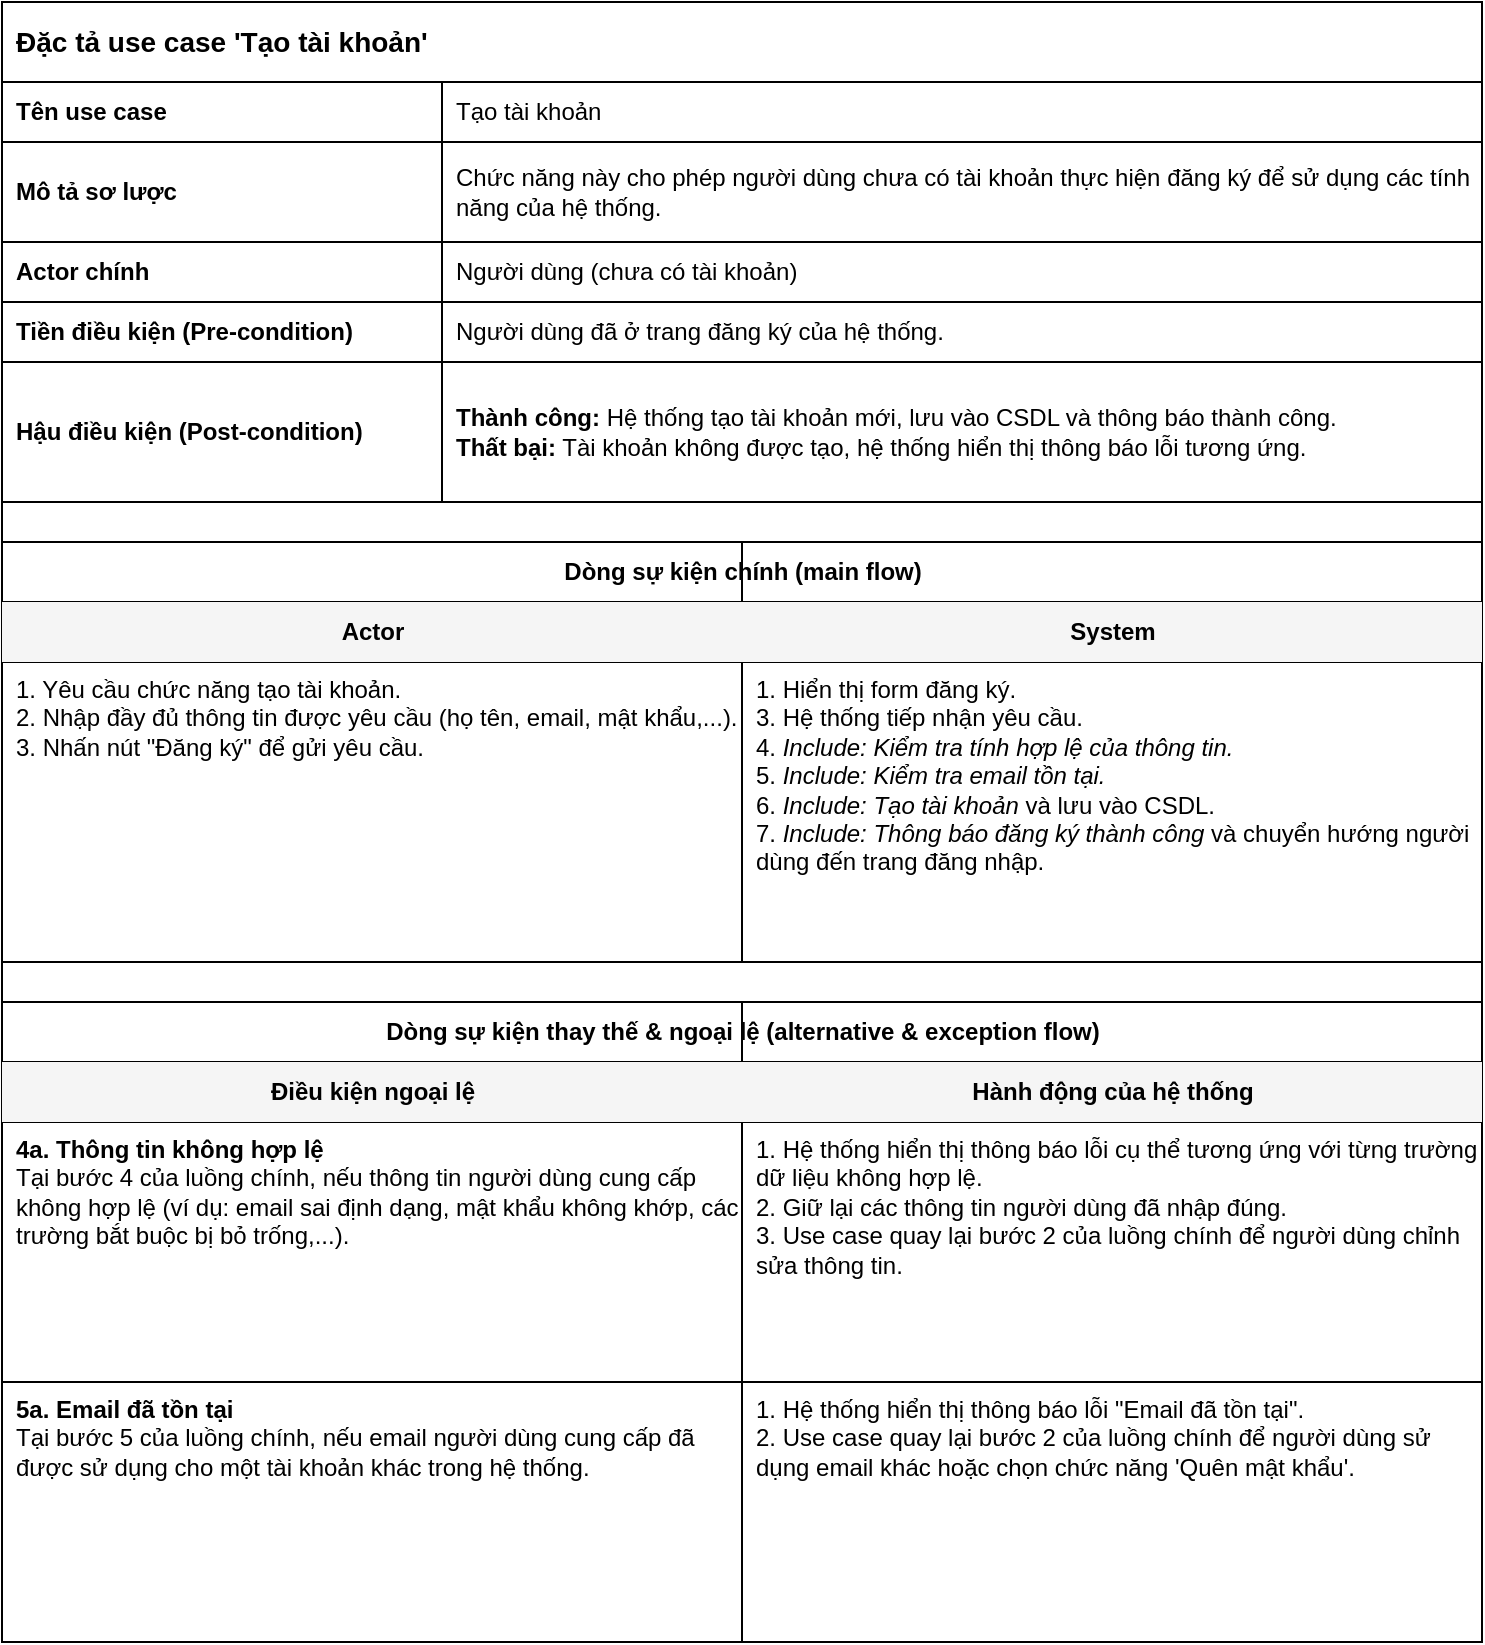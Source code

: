 <mxfile version="27.2.0">
  <diagram name="Professional Use Case Specification" id="C5R2a8hJkL3vQpY9zR1_prof_final_fixed">
    <mxGraphModel dx="1138" dy="408" grid="1" gridSize="10" guides="1" tooltips="1" connect="1" arrows="1" fold="1" page="1" pageScale="1" pageWidth="827" pageHeight="1169" background="#ffffff" math="0" shadow="0">
      <root>
        <mxCell id="0" />
        <mxCell id="1" parent="0" />
        <mxCell id="spec-container-prof" value="" style="rounded=0;whiteSpace=wrap;html=1;shadow=0;strokeWidth=1;fillColor=none;verticalAlign=top;align=left;spacingLeft=10;spacingTop=10;" parent="1" vertex="1">
          <mxGeometry x="40" y="40" width="740" height="820" as="geometry" />
        </mxCell>
        <mxCell id="title-prof" value="&lt;b style=&quot;font-size: 14px;&quot;&gt;Đặc tả use case &#39;Tạo tài khoản&#39;&lt;/b&gt;" style="text;html=1;strokeColor=none;fillColor=none;align=left;verticalAlign=middle;whiteSpace=wrap;rounded=0;spacingLeft=5;fontFamily=Helvetica;" parent="spec-container-prof" vertex="1">
          <mxGeometry width="740" height="40" as="geometry" />
        </mxCell>
        <mxCell id="table-info" value="" style="shape=table;startSize=0;container=1;collapsible=0;childLayout=tableLayout;fixedRows=1;rowLines=1;fontStyle=0;align=center;resizeLast=1;fontFamily=Helvetica;fontSize=12;" parent="spec-container-prof" vertex="1">
          <mxGeometry y="40" width="740" height="210" as="geometry" />
        </mxCell>
        <mxCell id="info-row1" style="shape=tableRow;horizontal=0;startSize=0;swimlaneHead=0;swimlaneBody=0;top=0;left=0;bottom=0;right=0;collapsible=0;dropTarget=0;fillColor=none;" parent="table-info" vertex="1">
          <mxGeometry width="740" height="30" as="geometry" />
        </mxCell>
        <mxCell id="info-r1c1" value="&lt;b&gt;Tên use case&lt;/b&gt;" style="shape=partialRectangle;html=1;collapsible=0;dropTarget=0;pointerEvents=0;fillColor=none;top=0;left=0;bottom=0;right=0;strokeColor=inherit;align=left;verticalAlign=middle;spacingLeft=5;" parent="info-row1" vertex="1">
          <mxGeometry width="220" height="30" as="geometry" />
        </mxCell>
        <mxCell id="info-r1c2" value="Tạo tài khoản" style="shape=partialRectangle;html=1;collapsible=0;dropTarget=0;pointerEvents=0;fillColor=none;top=0;left=0;bottom=0;right=0;strokeColor=inherit;align=left;verticalAlign=middle;spacingLeft=5;" parent="info-row1" vertex="1">
          <mxGeometry x="220" width="520" height="30" as="geometry" />
        </mxCell>
        <mxCell id="info-row2" style="shape=tableRow;horizontal=0;startSize=0;swimlaneHead=0;swimlaneBody=0;top=0;left=0;bottom=0;right=0;collapsible=0;dropTarget=0;fillColor=none;" parent="table-info" vertex="1">
          <mxGeometry y="30" width="740" height="50" as="geometry" />
        </mxCell>
        <mxCell id="info-r2c1" value="&lt;b&gt;Mô tả sơ lược&lt;/b&gt;" style="shape=partialRectangle;html=1;collapsible=0;dropTarget=0;pointerEvents=0;fillColor=none;top=0;left=0;bottom=0;right=0;strokeColor=inherit;align=left;verticalAlign=middle;spacingLeft=5;whiteSpace=wrap;" parent="info-row2" vertex="1">
          <mxGeometry width="220" height="50" as="geometry" />
        </mxCell>
        <mxCell id="info-r2c2" value="Chức năng này cho phép người dùng chưa có tài khoản thực hiện đăng ký để sử dụng các tính năng của hệ thống." style="shape=partialRectangle;html=1;collapsible=0;dropTarget=0;pointerEvents=0;fillColor=none;top=0;left=0;bottom=0;right=0;strokeColor=inherit;align=left;verticalAlign=middle;spacingLeft=5;whiteSpace=wrap;" parent="info-row2" vertex="1">
          <mxGeometry x="220" width="520" height="50" as="geometry" />
        </mxCell>
        <mxCell id="info-row3" style="shape=tableRow;horizontal=0;startSize=0;swimlaneHead=0;swimlaneBody=0;top=0;left=0;bottom=0;right=0;collapsible=0;dropTarget=0;fillColor=none;" parent="table-info" vertex="1">
          <mxGeometry y="80" width="740" height="30" as="geometry" />
        </mxCell>
        <mxCell id="info-r3c1" value="&lt;b&gt;Actor chính&lt;/b&gt;" style="shape=partialRectangle;html=1;collapsible=0;dropTarget=0;pointerEvents=0;fillColor=none;top=0;left=0;bottom=0;right=0;strokeColor=inherit;align=left;verticalAlign=middle;spacingLeft=5;" parent="info-row3" vertex="1">
          <mxGeometry width="220" height="30" as="geometry" />
        </mxCell>
        <mxCell id="info-r3c2" value="Người dùng (chưa có tài khoản)" style="shape=partialRectangle;html=1;collapsible=0;dropTarget=0;pointerEvents=0;fillColor=none;top=0;left=0;bottom=0;right=0;strokeColor=inherit;align=left;verticalAlign=middle;spacingLeft=5;" parent="info-row3" vertex="1">
          <mxGeometry x="220" width="520" height="30" as="geometry" />
        </mxCell>
        <mxCell id="info-row4" style="shape=tableRow;horizontal=0;startSize=0;swimlaneHead=0;swimlaneBody=0;top=0;left=0;bottom=0;right=0;collapsible=0;dropTarget=0;fillColor=none;" parent="table-info" vertex="1">
          <mxGeometry y="110" width="740" height="30" as="geometry" />
        </mxCell>
        <mxCell id="info-r4c1" value="&lt;b&gt;Tiền điều kiện (Pre-condition)&lt;/b&gt;" style="shape=partialRectangle;html=1;collapsible=0;dropTarget=0;pointerEvents=0;fillColor=none;top=0;left=0;bottom=0;right=0;strokeColor=inherit;align=left;verticalAlign=middle;spacingLeft=5;" parent="info-row4" vertex="1">
          <mxGeometry width="220" height="30" as="geometry" />
        </mxCell>
        <mxCell id="info-r4c2" value="Người dùng đã ở trang đăng ký của hệ thống." style="shape=partialRectangle;html=1;collapsible=0;dropTarget=0;pointerEvents=0;fillColor=none;top=0;left=0;bottom=0;right=0;strokeColor=inherit;align=left;verticalAlign=middle;spacingLeft=5;" parent="info-row4" vertex="1">
          <mxGeometry x="220" width="520" height="30" as="geometry" />
        </mxCell>
        <mxCell id="info-row5" style="shape=tableRow;horizontal=0;startSize=0;swimlaneHead=0;swimlaneBody=0;top=0;left=0;bottom=0;right=0;collapsible=0;dropTarget=0;fillColor=none;" parent="table-info" vertex="1">
          <mxGeometry y="140" width="740" height="70" as="geometry" />
        </mxCell>
        <mxCell id="info-r5c1" value="&lt;b&gt;Hậu điều kiện (Post-condition)&lt;/b&gt;" style="shape=partialRectangle;html=1;collapsible=0;dropTarget=0;pointerEvents=0;fillColor=none;top=0;left=0;bottom=0;right=0;strokeColor=inherit;align=left;verticalAlign=middle;spacingLeft=5;whiteSpace=wrap;" parent="info-row5" vertex="1">
          <mxGeometry width="220" height="70" as="geometry" />
        </mxCell>
        <mxCell id="info-r5c2" value="&lt;b&gt;Thành công:&lt;/b&gt; Hệ thống tạo tài khoản mới, lưu vào CSDL và thông báo thành công.&lt;br&gt;&lt;b&gt;Thất bại:&lt;/b&gt; Tài khoản không được tạo, hệ thống hiển thị thông báo lỗi tương ứng." style="shape=partialRectangle;html=1;collapsible=0;dropTarget=0;pointerEvents=0;fillColor=none;top=0;left=0;bottom=0;right=0;strokeColor=inherit;align=left;verticalAlign=middle;spacingLeft=5;whiteSpace=wrap;" parent="info-row5" vertex="1">
          <mxGeometry x="220" width="520" height="70" as="geometry" />
        </mxCell>
        <mxCell id="table-mainflow-prof" value="" style="shape=table;startSize=0;container=1;collapsible=0;childLayout=tableLayout;fixedRows=1;rowLines=1;fontStyle=0;align=center;resizeLast=1;fontFamily=Helvetica;fontSize=12;" parent="spec-container-prof" vertex="1">
          <mxGeometry y="270" width="740" height="210" as="geometry" />
        </mxCell>
        <mxCell id="mainflow-title-row" style="shape=tableRow;horizontal=0;startSize=0;swimlaneHead=0;swimlaneBody=0;top=0;left=0;bottom=0;right=0;collapsible=0;dropTarget=0;fillColor=none;" parent="table-mainflow-prof" vertex="1">
          <mxGeometry width="740" height="30" as="geometry" />
        </mxCell>
        <mxCell id="mainflow-title-cell" value="&lt;b&gt;Dòng sự kiện chính (main flow)&lt;/b&gt;" style="shape=partialRectangle;html=1;collapsible=0;dropTarget=0;pointerEvents=0;fillColor=none;top=0;left=0;bottom=0;right=0;strokeColor=inherit;align=center;verticalAlign=middle;" parent="mainflow-title-row" vertex="1">
          <mxGeometry width="740" height="30" as="geometry" />
        </mxCell>
        <mxCell id="mainflow-header-row" style="shape=tableRow;horizontal=0;startSize=0;swimlaneHead=0;swimlaneBody=0;top=0;left=0;bottom=0;right=0;collapsible=0;dropTarget=0;fillColor=#f5f5f5;" parent="table-mainflow-prof" vertex="1">
          <mxGeometry y="30" width="740" height="30" as="geometry" />
        </mxCell>
        <mxCell id="mainflow-h1" value="&lt;b&gt;Actor&lt;/b&gt;" style="shape=partialRectangle;html=1;collapsible=0;dropTarget=0;pointerEvents=0;fillColor=none;top=0;left=0;bottom=0;right=0;strokeColor=inherit;align=center;verticalAlign=middle;" parent="mainflow-header-row" vertex="1">
          <mxGeometry width="370" height="30" as="geometry" />
        </mxCell>
        <mxCell id="mainflow-h2" value="&lt;b&gt;System&lt;/b&gt;" style="shape=partialRectangle;html=1;collapsible=0;dropTarget=0;pointerEvents=0;fillColor=none;top=0;left=0;bottom=0;right=0;strokeColor=inherit;align=center;verticalAlign=middle;" parent="mainflow-header-row" vertex="1">
          <mxGeometry x="370" width="370" height="30" as="geometry" />
        </mxCell>
        <mxCell id="mainflow-content-row" style="shape=tableRow;horizontal=0;startSize=0;swimlaneHead=0;swimlaneBody=0;top=0;left=0;bottom=0;right=0;collapsible=0;dropTarget=0;fillColor=none;" parent="table-mainflow-prof" vertex="1">
          <mxGeometry y="60" width="740" height="150" as="geometry" />
        </mxCell>
        <mxCell id="mainflow-r1c1" value="1. Yêu cầu chức năng tạo tài khoản.&lt;br&gt;2. Nhập đầy đủ thông tin được yêu cầu (họ tên, email, mật khẩu,...).&lt;br&gt;3. Nhấn nút &quot;Đăng ký&quot; để gửi yêu cầu." style="shape=partialRectangle;html=1;collapsible=0;dropTarget=0;pointerEvents=0;fillColor=none;top=0;left=0;bottom=0;right=0;strokeColor=inherit;align=left;verticalAlign=top;whiteSpace=wrap;spacingLeft=5;" parent="mainflow-content-row" vertex="1">
          <mxGeometry width="370" height="150" as="geometry" />
        </mxCell>
        <mxCell id="mainflow-r1c2" value="1. Hiển thị form đăng ký.&lt;br&gt;3. Hệ thống tiếp nhận yêu cầu.&lt;br&gt;4. &lt;i&gt;Include: Kiểm tra tính hợp lệ của thông tin.&lt;/i&gt;&lt;br&gt;5. &lt;i&gt;Include: Kiểm tra email tồn tại.&lt;/i&gt;&lt;br&gt;6. &lt;i&gt;Include: Tạo tài khoản&lt;/i&gt; và lưu vào CSDL.&lt;br&gt;7. &lt;i&gt;Include: Thông báo đăng ký thành công&lt;/i&gt; và chuyển hướng người dùng đến trang đăng nhập." style="shape=partialRectangle;html=1;collapsible=0;dropTarget=0;pointerEvents=0;fillColor=none;top=0;left=0;bottom=0;right=0;strokeColor=inherit;align=left;verticalAlign=top;whiteSpace=wrap;spacingLeft=5;" parent="mainflow-content-row" vertex="1">
          <mxGeometry x="370" width="370" height="150" as="geometry" />
        </mxCell>
        <mxCell id="table-exceptionflow-prof" value="" style="shape=table;startSize=0;container=1;collapsible=0;childLayout=tableLayout;fixedRows=1;rowLines=1;fontStyle=0;align=center;resizeLast=1;fontFamily=Helvetica;fontSize=12;" parent="spec-container-prof" vertex="1">
          <mxGeometry y="500" width="740" height="320" as="geometry" />
        </mxCell>
        <mxCell id="exceptionflow-title-row" style="shape=tableRow;horizontal=0;startSize=0;swimlaneHead=0;swimlaneBody=0;top=0;left=0;bottom=0;right=0;collapsible=0;dropTarget=0;fillColor=none;" parent="table-exceptionflow-prof" vertex="1">
          <mxGeometry width="740" height="30" as="geometry" />
        </mxCell>
        <mxCell id="exceptionflow-title-cell" value="&lt;b&gt;Dòng sự kiện thay thế &amp;amp; ngoại lệ (alternative &amp;amp; exception flow)&lt;/b&gt;" style="shape=partialRectangle;html=1;collapsible=0;dropTarget=0;pointerEvents=0;fillColor=none;top=0;left=0;bottom=0;right=0;strokeColor=inherit;align=center;verticalAlign=middle;" parent="exceptionflow-title-row" vertex="1">
          <mxGeometry width="740" height="30" as="geometry" />
        </mxCell>
        <mxCell id="exceptionflow-header-row" style="shape=tableRow;horizontal=0;startSize=0;swimlaneHead=0;swimlaneBody=0;top=0;left=0;bottom=0;right=0;collapsible=0;dropTarget=0;fillColor=#f5f5f5;" parent="table-exceptionflow-prof" vertex="1">
          <mxGeometry y="30" width="740" height="30" as="geometry" />
        </mxCell>
        <mxCell id="exceptionflow-h1" value="&lt;b&gt;Điều kiện ngoại lệ&lt;/b&gt;" style="shape=partialRectangle;html=1;collapsible=0;dropTarget=0;pointerEvents=0;fillColor=none;top=0;left=0;bottom=0;right=0;strokeColor=inherit;align=center;verticalAlign=middle;" parent="exceptionflow-header-row" vertex="1">
          <mxGeometry width="370" height="30" as="geometry" />
        </mxCell>
        <mxCell id="exceptionflow-h2" value="&lt;b&gt;Hành động của hệ thống&lt;/b&gt;" style="shape=partialRectangle;html=1;collapsible=0;dropTarget=0;pointerEvents=0;fillColor=none;top=0;left=0;bottom=0;right=0;strokeColor=inherit;align=center;verticalAlign=middle;" parent="exceptionflow-header-row" vertex="1">
          <mxGeometry x="370" width="370" height="30" as="geometry" />
        </mxCell>
        <mxCell id="exceptionflow-row1" style="shape=tableRow;horizontal=0;startSize=0;swimlaneHead=0;swimlaneBody=0;top=0;left=0;bottom=0;right=0;collapsible=0;dropTarget=0;fillColor=none;" parent="table-exceptionflow-prof" vertex="1">
          <mxGeometry y="60" width="740" height="130" as="geometry" />
        </mxCell>
        <mxCell id="exceptionflow-r1c1" value="&lt;b&gt;4a. Thông tin không hợp lệ&lt;/b&gt;&lt;br&gt;Tại bước 4 của luồng chính, nếu thông tin người dùng cung cấp không hợp lệ (ví dụ: email sai định dạng, mật khẩu không khớp, các trường bắt buộc bị bỏ trống,...)." style="shape=partialRectangle;html=1;collapsible=0;dropTarget=0;pointerEvents=0;fillColor=none;top=0;left=0;bottom=0;right=0;strokeColor=inherit;align=left;verticalAlign=top;whiteSpace=wrap;spacingLeft=5;" parent="exceptionflow-row1" vertex="1">
          <mxGeometry width="370" height="130" as="geometry" />
        </mxCell>
        <mxCell id="exceptionflow-r1c2" value="1. Hệ thống hiển thị thông báo lỗi cụ thể tương ứng với từng trường dữ liệu không hợp lệ.&lt;br&gt;2. Giữ lại các thông tin người dùng đã nhập đúng.&lt;br&gt;3. Use case quay lại bước 2 của luồng chính để người dùng chỉnh sửa thông tin." style="shape=partialRectangle;html=1;collapsible=0;dropTarget=0;pointerEvents=0;fillColor=none;top=0;left=0;bottom=0;right=0;strokeColor=inherit;align=left;verticalAlign=top;whiteSpace=wrap;spacingLeft=5;" parent="exceptionflow-row1" vertex="1">
          <mxGeometry x="370" width="370" height="130" as="geometry" />
        </mxCell>
        <mxCell id="exceptionflow-row2" style="shape=tableRow;horizontal=0;startSize=0;swimlaneHead=0;swimlaneBody=0;top=0;left=0;bottom=0;right=0;collapsible=0;dropTarget=0;fillColor=none;" parent="table-exceptionflow-prof" vertex="1">
          <mxGeometry y="190" width="740" height="130" as="geometry" />
        </mxCell>
        <mxCell id="exceptionflow-r2c1" value="&lt;b&gt;5a. Email đã tồn tại&lt;/b&gt;&lt;br&gt;Tại bước 5 của luồng chính, nếu email người dùng cung cấp đã được sử dụng cho một tài khoản khác trong hệ thống." style="shape=partialRectangle;html=1;collapsible=0;dropTarget=0;pointerEvents=0;fillColor=none;top=0;left=0;bottom=0;right=0;strokeColor=inherit;align=left;verticalAlign=top;whiteSpace=wrap;spacingLeft=5;" parent="exceptionflow-row2" vertex="1">
          <mxGeometry width="370" height="130" as="geometry" />
        </mxCell>
        <mxCell id="exceptionflow-r2c2" value="1. Hệ thống hiển thị thông báo lỗi &quot;Email đã tồn tại&quot;.&lt;br&gt;2. Use case quay lại bước 2 của luồng chính để người dùng sử dụng email khác hoặc chọn chức năng &#39;Quên mật khẩu&#39;." style="shape=partialRectangle;html=1;collapsible=0;dropTarget=0;pointerEvents=0;fillColor=none;top=0;left=0;bottom=0;right=0;strokeColor=inherit;align=left;verticalAlign=top;whiteSpace=wrap;spacingLeft=5;" parent="exceptionflow-row2" vertex="1">
          <mxGeometry x="370" width="370" height="130" as="geometry" />
        </mxCell>
      </root>
    </mxGraphModel>
  </diagram>
</mxfile>
